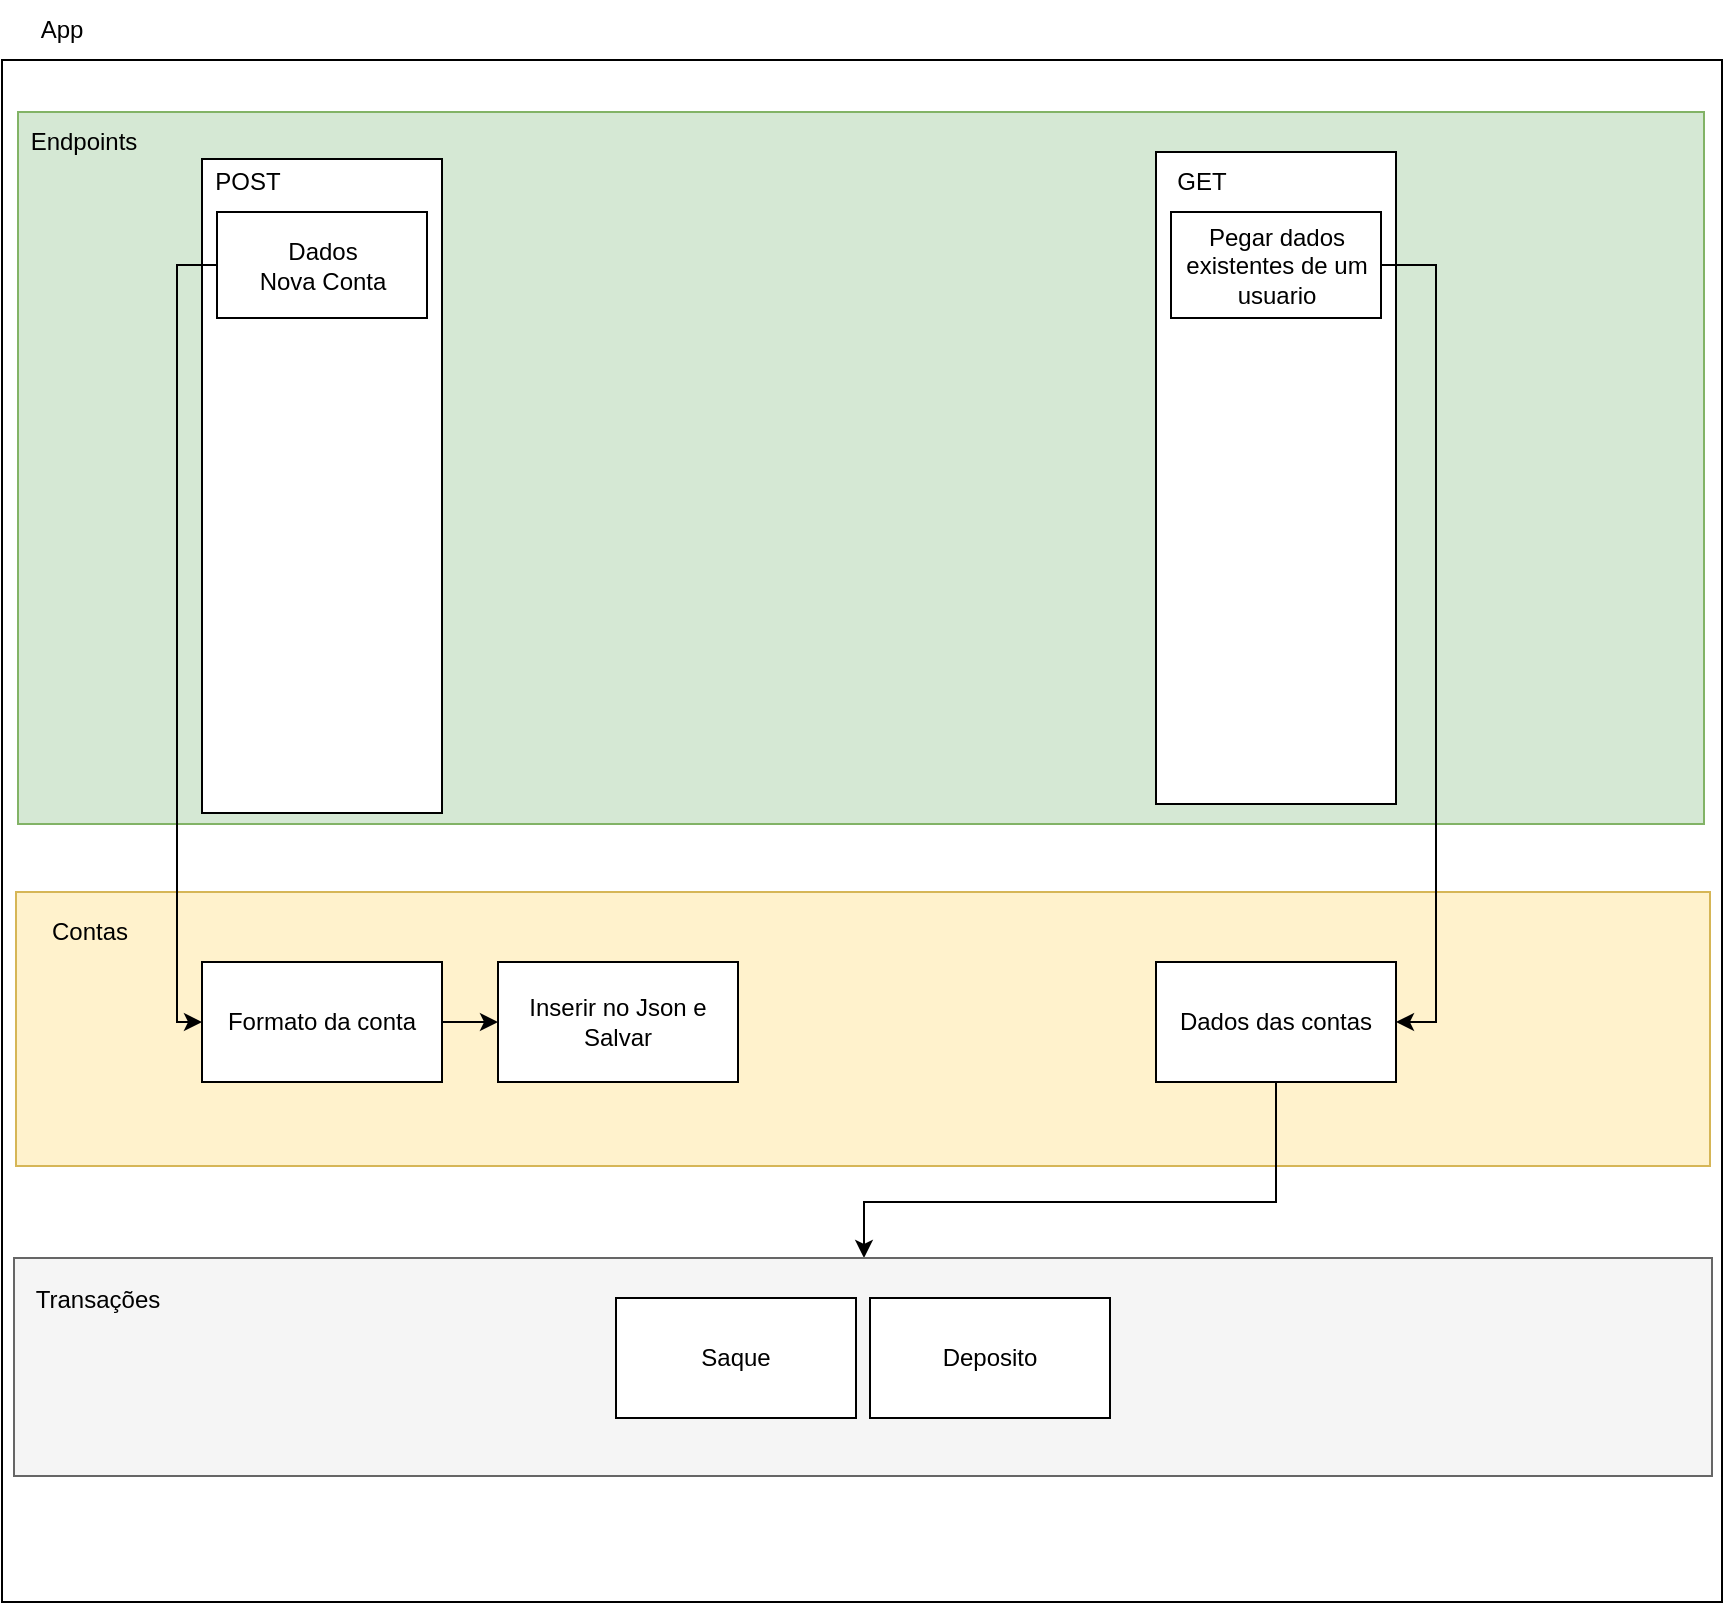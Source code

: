 <mxfile version="16.5.1" type="device"><diagram id="egFd22Iv063rl7rrSf1g" name="Página-1"><mxGraphModel dx="1037" dy="640" grid="0" gridSize="10" guides="1" tooltips="1" connect="1" arrows="1" fold="1" page="0" pageScale="1" pageWidth="827" pageHeight="1169" background="none" math="0" shadow="0"><root><mxCell id="0"/><mxCell id="1" parent="0"/><mxCell id="2NCiGtMzbuFQMncbXB23-1" value="" style="rounded=0;whiteSpace=wrap;html=1;" vertex="1" parent="1"><mxGeometry x="106" y="84" width="860" height="771" as="geometry"/></mxCell><mxCell id="2NCiGtMzbuFQMncbXB23-2" value="App" style="text;html=1;strokeColor=none;fillColor=none;align=center;verticalAlign=middle;whiteSpace=wrap;rounded=0;" vertex="1" parent="1"><mxGeometry x="106" y="54" width="60" height="30" as="geometry"/></mxCell><mxCell id="2NCiGtMzbuFQMncbXB23-3" value="" style="rounded=0;whiteSpace=wrap;html=1;fillColor=#fff2cc;strokeColor=#d6b656;" vertex="1" parent="1"><mxGeometry x="113" y="500" width="847" height="137" as="geometry"/></mxCell><mxCell id="2NCiGtMzbuFQMncbXB23-4" value="Contas" style="text;html=1;strokeColor=none;fillColor=none;align=center;verticalAlign=middle;whiteSpace=wrap;rounded=0;" vertex="1" parent="1"><mxGeometry x="120" y="505" width="60" height="30" as="geometry"/></mxCell><mxCell id="2NCiGtMzbuFQMncbXB23-27" style="edgeStyle=orthogonalEdgeStyle;rounded=0;orthogonalLoop=1;jettySize=auto;html=1;exitX=1;exitY=0.5;exitDx=0;exitDy=0;entryX=0;entryY=0.5;entryDx=0;entryDy=0;" edge="1" parent="1" source="2NCiGtMzbuFQMncbXB23-5" target="2NCiGtMzbuFQMncbXB23-25"><mxGeometry relative="1" as="geometry"/></mxCell><mxCell id="2NCiGtMzbuFQMncbXB23-5" value="Formato da conta" style="rounded=0;whiteSpace=wrap;html=1;" vertex="1" parent="1"><mxGeometry x="206" y="535" width="120" height="60" as="geometry"/></mxCell><mxCell id="2NCiGtMzbuFQMncbXB23-24" style="edgeStyle=orthogonalEdgeStyle;rounded=0;orthogonalLoop=1;jettySize=auto;html=1;exitX=0.5;exitY=1;exitDx=0;exitDy=0;" edge="1" parent="1" source="2NCiGtMzbuFQMncbXB23-6" target="2NCiGtMzbuFQMncbXB23-7"><mxGeometry relative="1" as="geometry"><Array as="points"><mxPoint x="743" y="655"/><mxPoint x="537" y="655"/></Array></mxGeometry></mxCell><mxCell id="2NCiGtMzbuFQMncbXB23-6" value="Dados das contas" style="rounded=0;whiteSpace=wrap;html=1;" vertex="1" parent="1"><mxGeometry x="683" y="535" width="120" height="60" as="geometry"/></mxCell><mxCell id="2NCiGtMzbuFQMncbXB23-7" value="" style="rounded=0;whiteSpace=wrap;html=1;fillColor=#f5f5f5;fontColor=#333333;strokeColor=#666666;" vertex="1" parent="1"><mxGeometry x="112" y="683" width="849" height="109" as="geometry"/></mxCell><mxCell id="2NCiGtMzbuFQMncbXB23-8" value="Transações" style="text;html=1;strokeColor=none;fillColor=none;align=center;verticalAlign=middle;whiteSpace=wrap;rounded=0;" vertex="1" parent="1"><mxGeometry x="124" y="689" width="60" height="30" as="geometry"/></mxCell><mxCell id="2NCiGtMzbuFQMncbXB23-9" value="Saque" style="rounded=0;whiteSpace=wrap;html=1;" vertex="1" parent="1"><mxGeometry x="413" y="703" width="120" height="60" as="geometry"/></mxCell><mxCell id="2NCiGtMzbuFQMncbXB23-10" value="Deposito" style="rounded=0;whiteSpace=wrap;html=1;" vertex="1" parent="1"><mxGeometry x="540" y="703" width="120" height="60" as="geometry"/></mxCell><mxCell id="2NCiGtMzbuFQMncbXB23-11" value="" style="rounded=0;whiteSpace=wrap;html=1;fillColor=#d5e8d4;strokeColor=#82b366;" vertex="1" parent="1"><mxGeometry x="114" y="110" width="843" height="356" as="geometry"/></mxCell><mxCell id="2NCiGtMzbuFQMncbXB23-12" value="Endpoints" style="text;html=1;strokeColor=none;fillColor=none;align=center;verticalAlign=middle;whiteSpace=wrap;rounded=0;" vertex="1" parent="1"><mxGeometry x="117" y="110" width="60" height="30" as="geometry"/></mxCell><mxCell id="2NCiGtMzbuFQMncbXB23-13" value="" style="rounded=0;whiteSpace=wrap;html=1;" vertex="1" parent="1"><mxGeometry x="206" y="133.5" width="120" height="327" as="geometry"/></mxCell><mxCell id="2NCiGtMzbuFQMncbXB23-14" value="" style="rounded=0;whiteSpace=wrap;html=1;" vertex="1" parent="1"><mxGeometry x="683" y="130" width="120" height="326" as="geometry"/></mxCell><mxCell id="2NCiGtMzbuFQMncbXB23-15" value="POST" style="text;html=1;strokeColor=none;fillColor=none;align=center;verticalAlign=middle;whiteSpace=wrap;rounded=0;" vertex="1" parent="1"><mxGeometry x="199" y="130" width="60" height="30" as="geometry"/></mxCell><mxCell id="2NCiGtMzbuFQMncbXB23-16" value="GET" style="text;html=1;strokeColor=none;fillColor=none;align=center;verticalAlign=middle;whiteSpace=wrap;rounded=0;" vertex="1" parent="1"><mxGeometry x="676" y="130" width="60" height="30" as="geometry"/></mxCell><mxCell id="2NCiGtMzbuFQMncbXB23-22" style="edgeStyle=orthogonalEdgeStyle;rounded=0;orthogonalLoop=1;jettySize=auto;html=1;exitX=0;exitY=0.5;exitDx=0;exitDy=0;entryX=0;entryY=0.5;entryDx=0;entryDy=0;" edge="1" parent="1" source="2NCiGtMzbuFQMncbXB23-17" target="2NCiGtMzbuFQMncbXB23-5"><mxGeometry relative="1" as="geometry"/></mxCell><mxCell id="2NCiGtMzbuFQMncbXB23-17" value="Dados &lt;br&gt;Nova Conta" style="rounded=0;whiteSpace=wrap;html=1;" vertex="1" parent="1"><mxGeometry x="213.5" y="160" width="105" height="53" as="geometry"/></mxCell><mxCell id="2NCiGtMzbuFQMncbXB23-23" style="edgeStyle=orthogonalEdgeStyle;rounded=0;orthogonalLoop=1;jettySize=auto;html=1;exitX=1;exitY=0.5;exitDx=0;exitDy=0;entryX=1;entryY=0.5;entryDx=0;entryDy=0;" edge="1" parent="1" source="2NCiGtMzbuFQMncbXB23-18" target="2NCiGtMzbuFQMncbXB23-6"><mxGeometry relative="1" as="geometry"/></mxCell><mxCell id="2NCiGtMzbuFQMncbXB23-18" value="Pegar dados existentes de um usuario" style="rounded=0;whiteSpace=wrap;html=1;" vertex="1" parent="1"><mxGeometry x="690.5" y="160" width="105" height="53" as="geometry"/></mxCell><mxCell id="2NCiGtMzbuFQMncbXB23-25" value="Inserir no Json e Salvar" style="rounded=0;whiteSpace=wrap;html=1;" vertex="1" parent="1"><mxGeometry x="354" y="535" width="120" height="60" as="geometry"/></mxCell></root></mxGraphModel></diagram></mxfile>